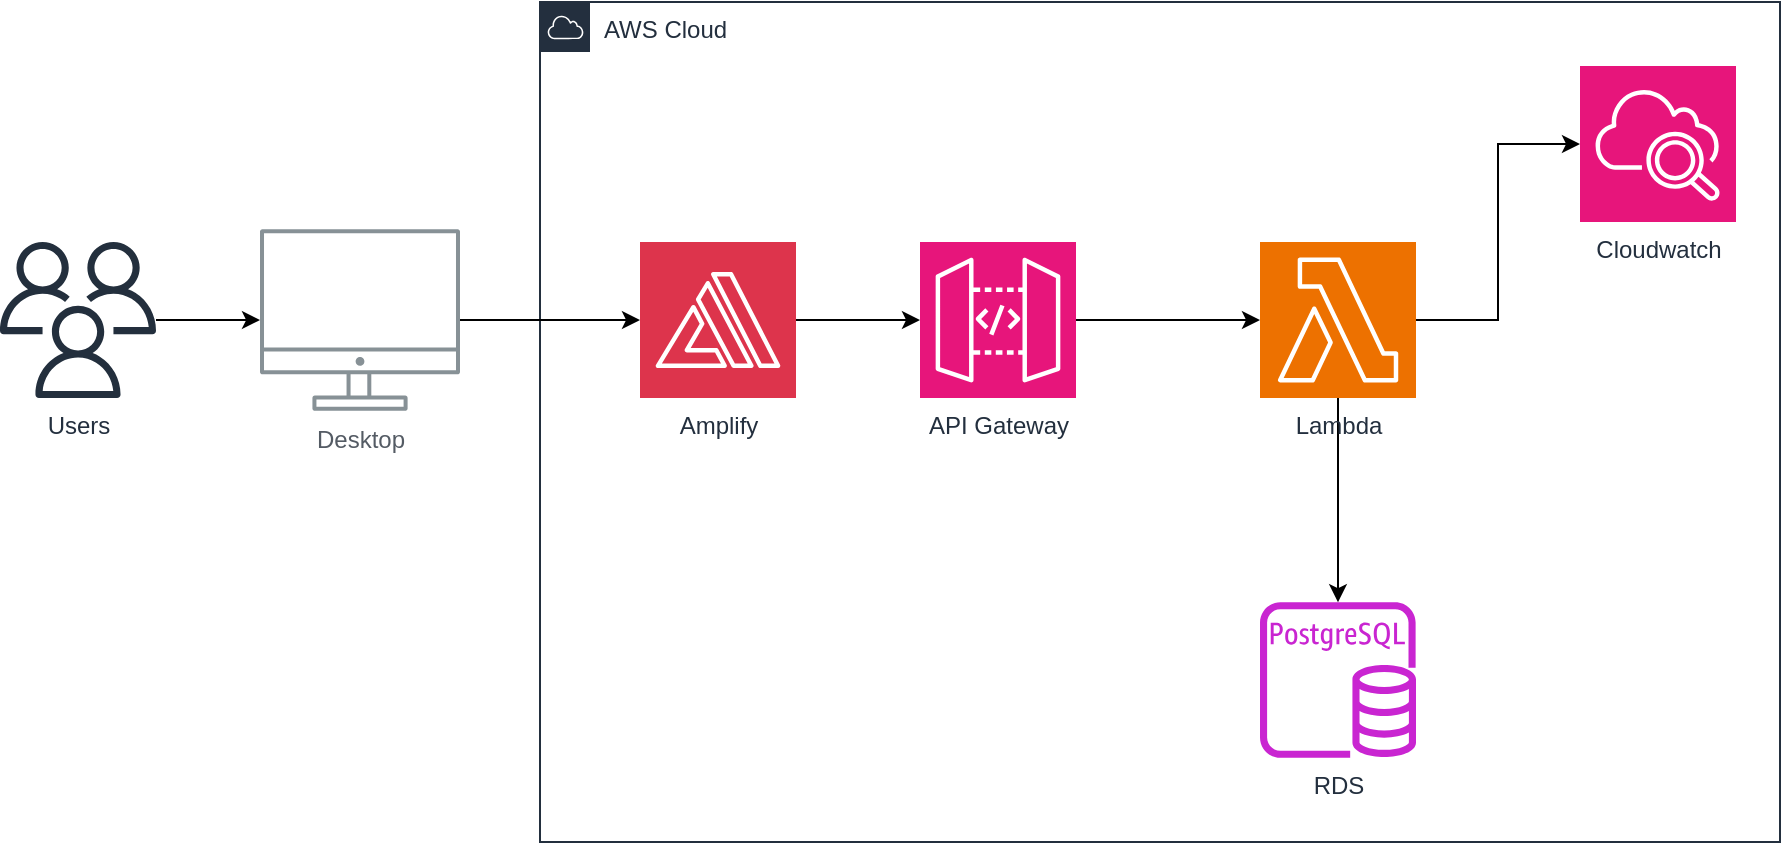 <mxfile version="22.1.18" type="device">
  <diagram name="Page-1" id="xSPDsSSku4WhWYePaTmC">
    <mxGraphModel dx="2276" dy="751" grid="1" gridSize="10" guides="1" tooltips="1" connect="1" arrows="1" fold="1" page="1" pageScale="1" pageWidth="850" pageHeight="1100" math="0" shadow="0">
      <root>
        <mxCell id="0" />
        <mxCell id="1" parent="0" />
        <mxCell id="Fc47hk2zfEVBZPdG3gAl-11" style="edgeStyle=orthogonalEdgeStyle;rounded=0;orthogonalLoop=1;jettySize=auto;html=1;" edge="1" parent="1" source="Fc47hk2zfEVBZPdG3gAl-7" target="Fc47hk2zfEVBZPdG3gAl-9">
          <mxGeometry relative="1" as="geometry" />
        </mxCell>
        <mxCell id="Fc47hk2zfEVBZPdG3gAl-7" value="Users" style="sketch=0;outlineConnect=0;fontColor=#232F3E;gradientColor=none;fillColor=#232F3D;strokeColor=none;dashed=0;verticalLabelPosition=bottom;verticalAlign=top;align=center;html=1;fontSize=12;fontStyle=0;aspect=fixed;pointerEvents=1;shape=mxgraph.aws4.users;" vertex="1" parent="1">
          <mxGeometry x="-180" y="250" width="78" height="78" as="geometry" />
        </mxCell>
        <mxCell id="Fc47hk2zfEVBZPdG3gAl-9" value="Desktop" style="sketch=0;outlineConnect=0;gradientColor=none;fontColor=#545B64;strokeColor=none;fillColor=#879196;dashed=0;verticalLabelPosition=bottom;verticalAlign=top;align=center;html=1;fontSize=12;fontStyle=0;aspect=fixed;shape=mxgraph.aws4.illustration_desktop;pointerEvents=1" vertex="1" parent="1">
          <mxGeometry x="-50" y="243.5" width="100" height="91" as="geometry" />
        </mxCell>
        <mxCell id="Fc47hk2zfEVBZPdG3gAl-10" value="AWS Cloud" style="points=[[0,0],[0.25,0],[0.5,0],[0.75,0],[1,0],[1,0.25],[1,0.5],[1,0.75],[1,1],[0.75,1],[0.5,1],[0.25,1],[0,1],[0,0.75],[0,0.5],[0,0.25]];outlineConnect=0;gradientColor=none;html=1;whiteSpace=wrap;fontSize=12;fontStyle=0;container=1;pointerEvents=0;collapsible=0;recursiveResize=0;shape=mxgraph.aws4.group;grIcon=mxgraph.aws4.group_aws_cloud;strokeColor=#232F3E;fillColor=none;verticalAlign=top;align=left;spacingLeft=30;fontColor=#232F3E;dashed=0;" vertex="1" parent="1">
          <mxGeometry x="90" y="130" width="620" height="420" as="geometry" />
        </mxCell>
        <mxCell id="Fc47hk2zfEVBZPdG3gAl-2" value="RDS" style="sketch=0;outlineConnect=0;fontColor=#232F3E;gradientColor=none;fillColor=#C925D1;strokeColor=none;dashed=0;verticalLabelPosition=bottom;verticalAlign=top;align=center;html=1;fontSize=12;fontStyle=0;aspect=fixed;pointerEvents=1;shape=mxgraph.aws4.rds_postgresql_instance;" vertex="1" parent="Fc47hk2zfEVBZPdG3gAl-10">
          <mxGeometry x="360" y="300" width="78" height="78" as="geometry" />
        </mxCell>
        <mxCell id="Fc47hk2zfEVBZPdG3gAl-14" style="edgeStyle=orthogonalEdgeStyle;rounded=0;orthogonalLoop=1;jettySize=auto;html=1;" edge="1" parent="Fc47hk2zfEVBZPdG3gAl-10" source="Fc47hk2zfEVBZPdG3gAl-5" target="Fc47hk2zfEVBZPdG3gAl-2">
          <mxGeometry relative="1" as="geometry" />
        </mxCell>
        <mxCell id="Fc47hk2zfEVBZPdG3gAl-5" value="Lambda" style="sketch=0;points=[[0,0,0],[0.25,0,0],[0.5,0,0],[0.75,0,0],[1,0,0],[0,1,0],[0.25,1,0],[0.5,1,0],[0.75,1,0],[1,1,0],[0,0.25,0],[0,0.5,0],[0,0.75,0],[1,0.25,0],[1,0.5,0],[1,0.75,0]];outlineConnect=0;fontColor=#232F3E;fillColor=#ED7100;strokeColor=#ffffff;dashed=0;verticalLabelPosition=bottom;verticalAlign=top;align=center;html=1;fontSize=12;fontStyle=0;aspect=fixed;shape=mxgraph.aws4.resourceIcon;resIcon=mxgraph.aws4.lambda;" vertex="1" parent="Fc47hk2zfEVBZPdG3gAl-10">
          <mxGeometry x="360" y="120" width="78" height="78" as="geometry" />
        </mxCell>
        <mxCell id="Fc47hk2zfEVBZPdG3gAl-4" value="API Gateway" style="sketch=0;points=[[0,0,0],[0.25,0,0],[0.5,0,0],[0.75,0,0],[1,0,0],[0,1,0],[0.25,1,0],[0.5,1,0],[0.75,1,0],[1,1,0],[0,0.25,0],[0,0.5,0],[0,0.75,0],[1,0.25,0],[1,0.5,0],[1,0.75,0]];outlineConnect=0;fontColor=#232F3E;fillColor=#E7157B;strokeColor=#ffffff;dashed=0;verticalLabelPosition=bottom;verticalAlign=top;align=center;html=1;fontSize=12;fontStyle=0;aspect=fixed;shape=mxgraph.aws4.resourceIcon;resIcon=mxgraph.aws4.api_gateway;" vertex="1" parent="Fc47hk2zfEVBZPdG3gAl-10">
          <mxGeometry x="190" y="120" width="78" height="78" as="geometry" />
        </mxCell>
        <mxCell id="Fc47hk2zfEVBZPdG3gAl-13" style="edgeStyle=orthogonalEdgeStyle;rounded=0;orthogonalLoop=1;jettySize=auto;html=1;entryX=0;entryY=0.5;entryDx=0;entryDy=0;entryPerimeter=0;" edge="1" parent="Fc47hk2zfEVBZPdG3gAl-10" source="Fc47hk2zfEVBZPdG3gAl-4" target="Fc47hk2zfEVBZPdG3gAl-5">
          <mxGeometry relative="1" as="geometry" />
        </mxCell>
        <mxCell id="Fc47hk2zfEVBZPdG3gAl-15" value="Cloudwatch" style="sketch=0;points=[[0,0,0],[0.25,0,0],[0.5,0,0],[0.75,0,0],[1,0,0],[0,1,0],[0.25,1,0],[0.5,1,0],[0.75,1,0],[1,1,0],[0,0.25,0],[0,0.5,0],[0,0.75,0],[1,0.25,0],[1,0.5,0],[1,0.75,0]];points=[[0,0,0],[0.25,0,0],[0.5,0,0],[0.75,0,0],[1,0,0],[0,1,0],[0.25,1,0],[0.5,1,0],[0.75,1,0],[1,1,0],[0,0.25,0],[0,0.5,0],[0,0.75,0],[1,0.25,0],[1,0.5,0],[1,0.75,0]];outlineConnect=0;fontColor=#232F3E;fillColor=#E7157B;strokeColor=#ffffff;dashed=0;verticalLabelPosition=bottom;verticalAlign=top;align=center;html=1;fontSize=12;fontStyle=0;aspect=fixed;shape=mxgraph.aws4.resourceIcon;resIcon=mxgraph.aws4.cloudwatch_2;" vertex="1" parent="Fc47hk2zfEVBZPdG3gAl-10">
          <mxGeometry x="520" y="32" width="78" height="78" as="geometry" />
        </mxCell>
        <mxCell id="Fc47hk2zfEVBZPdG3gAl-16" style="edgeStyle=orthogonalEdgeStyle;rounded=0;orthogonalLoop=1;jettySize=auto;html=1;entryX=0;entryY=0.5;entryDx=0;entryDy=0;entryPerimeter=0;" edge="1" parent="Fc47hk2zfEVBZPdG3gAl-10" source="Fc47hk2zfEVBZPdG3gAl-5" target="Fc47hk2zfEVBZPdG3gAl-15">
          <mxGeometry relative="1" as="geometry" />
        </mxCell>
        <mxCell id="Fc47hk2zfEVBZPdG3gAl-19" style="edgeStyle=orthogonalEdgeStyle;rounded=0;orthogonalLoop=1;jettySize=auto;html=1;" edge="1" parent="Fc47hk2zfEVBZPdG3gAl-10" source="Fc47hk2zfEVBZPdG3gAl-17" target="Fc47hk2zfEVBZPdG3gAl-4">
          <mxGeometry relative="1" as="geometry" />
        </mxCell>
        <mxCell id="Fc47hk2zfEVBZPdG3gAl-17" value="Amplify" style="sketch=0;points=[[0,0,0],[0.25,0,0],[0.5,0,0],[0.75,0,0],[1,0,0],[0,1,0],[0.25,1,0],[0.5,1,0],[0.75,1,0],[1,1,0],[0,0.25,0],[0,0.5,0],[0,0.75,0],[1,0.25,0],[1,0.5,0],[1,0.75,0]];outlineConnect=0;fontColor=#232F3E;fillColor=#DD344C;strokeColor=#ffffff;dashed=0;verticalLabelPosition=bottom;verticalAlign=top;align=center;html=1;fontSize=12;fontStyle=0;aspect=fixed;shape=mxgraph.aws4.resourceIcon;resIcon=mxgraph.aws4.amplify;" vertex="1" parent="Fc47hk2zfEVBZPdG3gAl-10">
          <mxGeometry x="50" y="120" width="78" height="78" as="geometry" />
        </mxCell>
        <mxCell id="Fc47hk2zfEVBZPdG3gAl-18" style="edgeStyle=orthogonalEdgeStyle;rounded=0;orthogonalLoop=1;jettySize=auto;html=1;entryX=0;entryY=0.5;entryDx=0;entryDy=0;entryPerimeter=0;" edge="1" parent="1" source="Fc47hk2zfEVBZPdG3gAl-9" target="Fc47hk2zfEVBZPdG3gAl-17">
          <mxGeometry relative="1" as="geometry" />
        </mxCell>
      </root>
    </mxGraphModel>
  </diagram>
</mxfile>
